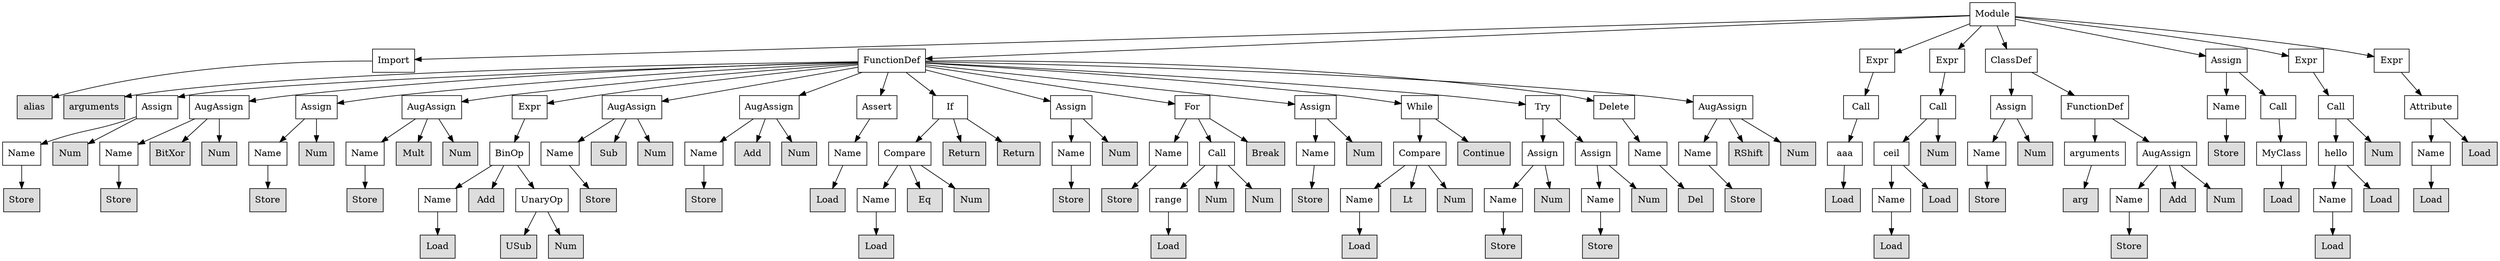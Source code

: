 digraph G {
n0 [shape=rect, label="Module"];
n1 [shape=rect, label="Import"];
n2 [shape=rect, label="FunctionDef"];
n3 [shape=rect, label="Expr"];
n4 [shape=rect, label="Expr"];
n5 [shape=rect, label="ClassDef"];
n6 [shape=rect, label="Assign"];
n7 [shape=rect, label="Expr"];
n8 [shape=rect, label="Expr"];
n9 [shape=rect, label="alias" style="filled" fillcolor="#dddddd"];
n10 [shape=rect, label="arguments" style="filled" fillcolor="#dddddd"];
n11 [shape=rect, label="Assign"];
n12 [shape=rect, label="AugAssign"];
n13 [shape=rect, label="Assign"];
n14 [shape=rect, label="AugAssign"];
n15 [shape=rect, label="Expr"];
n16 [shape=rect, label="AugAssign"];
n17 [shape=rect, label="AugAssign"];
n18 [shape=rect, label="Assert"];
n19 [shape=rect, label="If"];
n20 [shape=rect, label="Assign"];
n21 [shape=rect, label="For"];
n22 [shape=rect, label="Assign"];
n23 [shape=rect, label="While"];
n24 [shape=rect, label="Try"];
n25 [shape=rect, label="Delete"];
n26 [shape=rect, label="AugAssign"];
n27 [shape=rect, label="Call"];
n28 [shape=rect, label="Call"];
n29 [shape=rect, label="Assign"];
n30 [shape=rect, label="FunctionDef"];
n31 [shape=rect, label="Name"];
n32 [shape=rect, label="Call"];
n33 [shape=rect, label="Call"];
n34 [shape=rect, label="Attribute"];
n35 [shape=rect, label="Name"];
n36 [shape=rect, label="Num" style="filled" fillcolor="#dddddd"];
n37 [shape=rect, label="Name"];
n38 [shape=rect, label="BitXor" style="filled" fillcolor="#dddddd"];
n39 [shape=rect, label="Num" style="filled" fillcolor="#dddddd"];
n40 [shape=rect, label="Name"];
n41 [shape=rect, label="Num" style="filled" fillcolor="#dddddd"];
n42 [shape=rect, label="Name"];
n43 [shape=rect, label="Mult" style="filled" fillcolor="#dddddd"];
n44 [shape=rect, label="Num" style="filled" fillcolor="#dddddd"];
n45 [shape=rect, label="BinOp"];
n46 [shape=rect, label="Name"];
n47 [shape=rect, label="Sub" style="filled" fillcolor="#dddddd"];
n48 [shape=rect, label="Num" style="filled" fillcolor="#dddddd"];
n49 [shape=rect, label="Name"];
n50 [shape=rect, label="Add" style="filled" fillcolor="#dddddd"];
n51 [shape=rect, label="Num" style="filled" fillcolor="#dddddd"];
n52 [shape=rect, label="Name"];
n53 [shape=rect, label="Compare"];
n54 [shape=rect, label="Return" style="filled" fillcolor="#dddddd"];
n55 [shape=rect, label="Return" style="filled" fillcolor="#dddddd"];
n56 [shape=rect, label="Name"];
n57 [shape=rect, label="Num" style="filled" fillcolor="#dddddd"];
n58 [shape=rect, label="Name"];
n59 [shape=rect, label="Call"];
n60 [shape=rect, label="Break" style="filled" fillcolor="#dddddd"];
n61 [shape=rect, label="Name"];
n62 [shape=rect, label="Num" style="filled" fillcolor="#dddddd"];
n63 [shape=rect, label="Compare"];
n64 [shape=rect, label="Continue" style="filled" fillcolor="#dddddd"];
n65 [shape=rect, label="Assign"];
n66 [shape=rect, label="Assign"];
n67 [shape=rect, label="Name"];
n68 [shape=rect, label="Name"];
n69 [shape=rect, label="RShift" style="filled" fillcolor="#dddddd"];
n70 [shape=rect, label="Num" style="filled" fillcolor="#dddddd"];
n71 [shape=rect, label="aaa"];
n72 [shape=rect, label="ceil"];
n73 [shape=rect, label="Num" style="filled" fillcolor="#dddddd"];
n74 [shape=rect, label="Name"];
n75 [shape=rect, label="Num" style="filled" fillcolor="#dddddd"];
n76 [shape=rect, label="arguments"];
n77 [shape=rect, label="AugAssign"];
n78 [shape=rect, label="Store" style="filled" fillcolor="#dddddd"];
n79 [shape=rect, label="MyClass"];
n80 [shape=rect, label="hello"];
n81 [shape=rect, label="Num" style="filled" fillcolor="#dddddd"];
n82 [shape=rect, label="Name"];
n83 [shape=rect, label="Load" style="filled" fillcolor="#dddddd"];
n84 [shape=rect, label="Store" style="filled" fillcolor="#dddddd"];
n85 [shape=rect, label="Store" style="filled" fillcolor="#dddddd"];
n86 [shape=rect, label="Store" style="filled" fillcolor="#dddddd"];
n87 [shape=rect, label="Store" style="filled" fillcolor="#dddddd"];
n88 [shape=rect, label="Name"];
n89 [shape=rect, label="Add" style="filled" fillcolor="#dddddd"];
n90 [shape=rect, label="UnaryOp"];
n91 [shape=rect, label="Store" style="filled" fillcolor="#dddddd"];
n92 [shape=rect, label="Store" style="filled" fillcolor="#dddddd"];
n93 [shape=rect, label="Load" style="filled" fillcolor="#dddddd"];
n94 [shape=rect, label="Name"];
n95 [shape=rect, label="Eq" style="filled" fillcolor="#dddddd"];
n96 [shape=rect, label="Num" style="filled" fillcolor="#dddddd"];
n97 [shape=rect, label="Store" style="filled" fillcolor="#dddddd"];
n98 [shape=rect, label="Store" style="filled" fillcolor="#dddddd"];
n99 [shape=rect, label="range"];
n100 [shape=rect, label="Num" style="filled" fillcolor="#dddddd"];
n101 [shape=rect, label="Num" style="filled" fillcolor="#dddddd"];
n102 [shape=rect, label="Store" style="filled" fillcolor="#dddddd"];
n103 [shape=rect, label="Name"];
n104 [shape=rect, label="Lt" style="filled" fillcolor="#dddddd"];
n105 [shape=rect, label="Num" style="filled" fillcolor="#dddddd"];
n106 [shape=rect, label="Name"];
n107 [shape=rect, label="Num" style="filled" fillcolor="#dddddd"];
n108 [shape=rect, label="Name"];
n109 [shape=rect, label="Num" style="filled" fillcolor="#dddddd"];
n110 [shape=rect, label="Del" style="filled" fillcolor="#dddddd"];
n111 [shape=rect, label="Store" style="filled" fillcolor="#dddddd"];
n112 [shape=rect, label="Load" style="filled" fillcolor="#dddddd"];
n113 [shape=rect, label="Name"];
n114 [shape=rect, label="Load" style="filled" fillcolor="#dddddd"];
n115 [shape=rect, label="Store" style="filled" fillcolor="#dddddd"];
n116 [shape=rect, label="arg" style="filled" fillcolor="#dddddd"];
n117 [shape=rect, label="Name"];
n118 [shape=rect, label="Add" style="filled" fillcolor="#dddddd"];
n119 [shape=rect, label="Num" style="filled" fillcolor="#dddddd"];
n120 [shape=rect, label="Load" style="filled" fillcolor="#dddddd"];
n121 [shape=rect, label="Name"];
n122 [shape=rect, label="Load" style="filled" fillcolor="#dddddd"];
n123 [shape=rect, label="Load" style="filled" fillcolor="#dddddd"];
n124 [shape=rect, label="Load" style="filled" fillcolor="#dddddd"];
n125 [shape=rect, label="USub" style="filled" fillcolor="#dddddd"];
n126 [shape=rect, label="Num" style="filled" fillcolor="#dddddd"];
n127 [shape=rect, label="Load" style="filled" fillcolor="#dddddd"];
n128 [shape=rect, label="Load" style="filled" fillcolor="#dddddd"];
n129 [shape=rect, label="Load" style="filled" fillcolor="#dddddd"];
n130 [shape=rect, label="Store" style="filled" fillcolor="#dddddd"];
n131 [shape=rect, label="Store" style="filled" fillcolor="#dddddd"];
n132 [shape=rect, label="Load" style="filled" fillcolor="#dddddd"];
n133 [shape=rect, label="Store" style="filled" fillcolor="#dddddd"];
n134 [shape=rect, label="Load" style="filled" fillcolor="#dddddd"];
n0 -> n1;
n0 -> n2;
n0 -> n3;
n0 -> n4;
n0 -> n5;
n0 -> n6;
n0 -> n7;
n0 -> n8;
n1 -> n9;
n2 -> n10;
n2 -> n11;
n2 -> n12;
n2 -> n13;
n2 -> n14;
n2 -> n15;
n2 -> n16;
n2 -> n17;
n2 -> n18;
n2 -> n19;
n2 -> n20;
n2 -> n21;
n2 -> n22;
n2 -> n23;
n2 -> n24;
n2 -> n25;
n2 -> n26;
n3 -> n27;
n4 -> n28;
n5 -> n29;
n5 -> n30;
n6 -> n31;
n6 -> n32;
n7 -> n33;
n8 -> n34;
n11 -> n35;
n11 -> n36;
n12 -> n37;
n12 -> n38;
n12 -> n39;
n13 -> n40;
n13 -> n41;
n14 -> n42;
n14 -> n43;
n14 -> n44;
n15 -> n45;
n16 -> n46;
n16 -> n47;
n16 -> n48;
n17 -> n49;
n17 -> n50;
n17 -> n51;
n18 -> n52;
n19 -> n53;
n19 -> n54;
n19 -> n55;
n20 -> n56;
n20 -> n57;
n21 -> n58;
n21 -> n59;
n21 -> n60;
n22 -> n61;
n22 -> n62;
n23 -> n63;
n23 -> n64;
n24 -> n65;
n24 -> n66;
n25 -> n67;
n26 -> n68;
n26 -> n69;
n26 -> n70;
n27 -> n71;
n28 -> n72;
n28 -> n73;
n29 -> n74;
n29 -> n75;
n30 -> n76;
n30 -> n77;
n31 -> n78;
n32 -> n79;
n33 -> n80;
n33 -> n81;
n34 -> n82;
n34 -> n83;
n35 -> n84;
n37 -> n85;
n40 -> n86;
n42 -> n87;
n45 -> n88;
n45 -> n89;
n45 -> n90;
n46 -> n91;
n49 -> n92;
n52 -> n93;
n53 -> n94;
n53 -> n95;
n53 -> n96;
n56 -> n97;
n58 -> n98;
n59 -> n99;
n59 -> n100;
n59 -> n101;
n61 -> n102;
n63 -> n103;
n63 -> n104;
n63 -> n105;
n65 -> n106;
n65 -> n107;
n66 -> n108;
n66 -> n109;
n67 -> n110;
n68 -> n111;
n71 -> n112;
n72 -> n113;
n72 -> n114;
n74 -> n115;
n76 -> n116;
n77 -> n117;
n77 -> n118;
n77 -> n119;
n79 -> n120;
n80 -> n121;
n80 -> n122;
n82 -> n123;
n88 -> n124;
n90 -> n125;
n90 -> n126;
n94 -> n127;
n99 -> n128;
n103 -> n129;
n106 -> n130;
n108 -> n131;
n113 -> n132;
n117 -> n133;
n121 -> n134;
}
